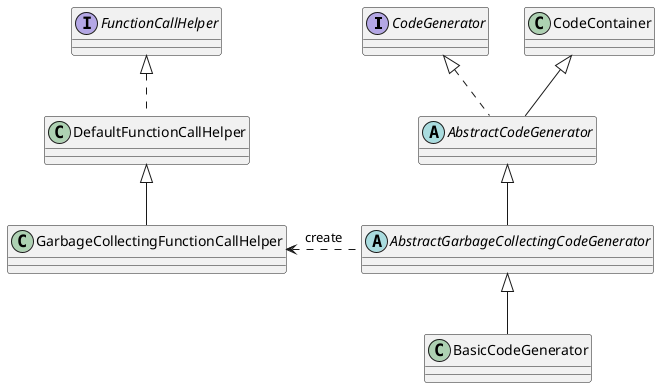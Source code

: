 @startuml

interface CodeGenerator
interface FunctionCallHelper

abstract class AbstractCodeGenerator
abstract class AbstractGarbageCollectingCodeGenerator

class BasicCodeGenerator
class CodeContainer
class DefaultFunctionCallHelper
class GarbageCollectingFunctionCallHelper

CodeGenerator <|.. AbstractCodeGenerator
CodeContainer <|-- AbstractCodeGenerator
AbstractCodeGenerator <|-- AbstractGarbageCollectingCodeGenerator
AbstractGarbageCollectingCodeGenerator <|-- BasicCodeGenerator

FunctionCallHelper <|.. DefaultFunctionCallHelper
DefaultFunctionCallHelper <|-- GarbageCollectingFunctionCallHelper

GarbageCollectingFunctionCallHelper <..-right- AbstractGarbageCollectingCodeGenerator : create

@enduml
